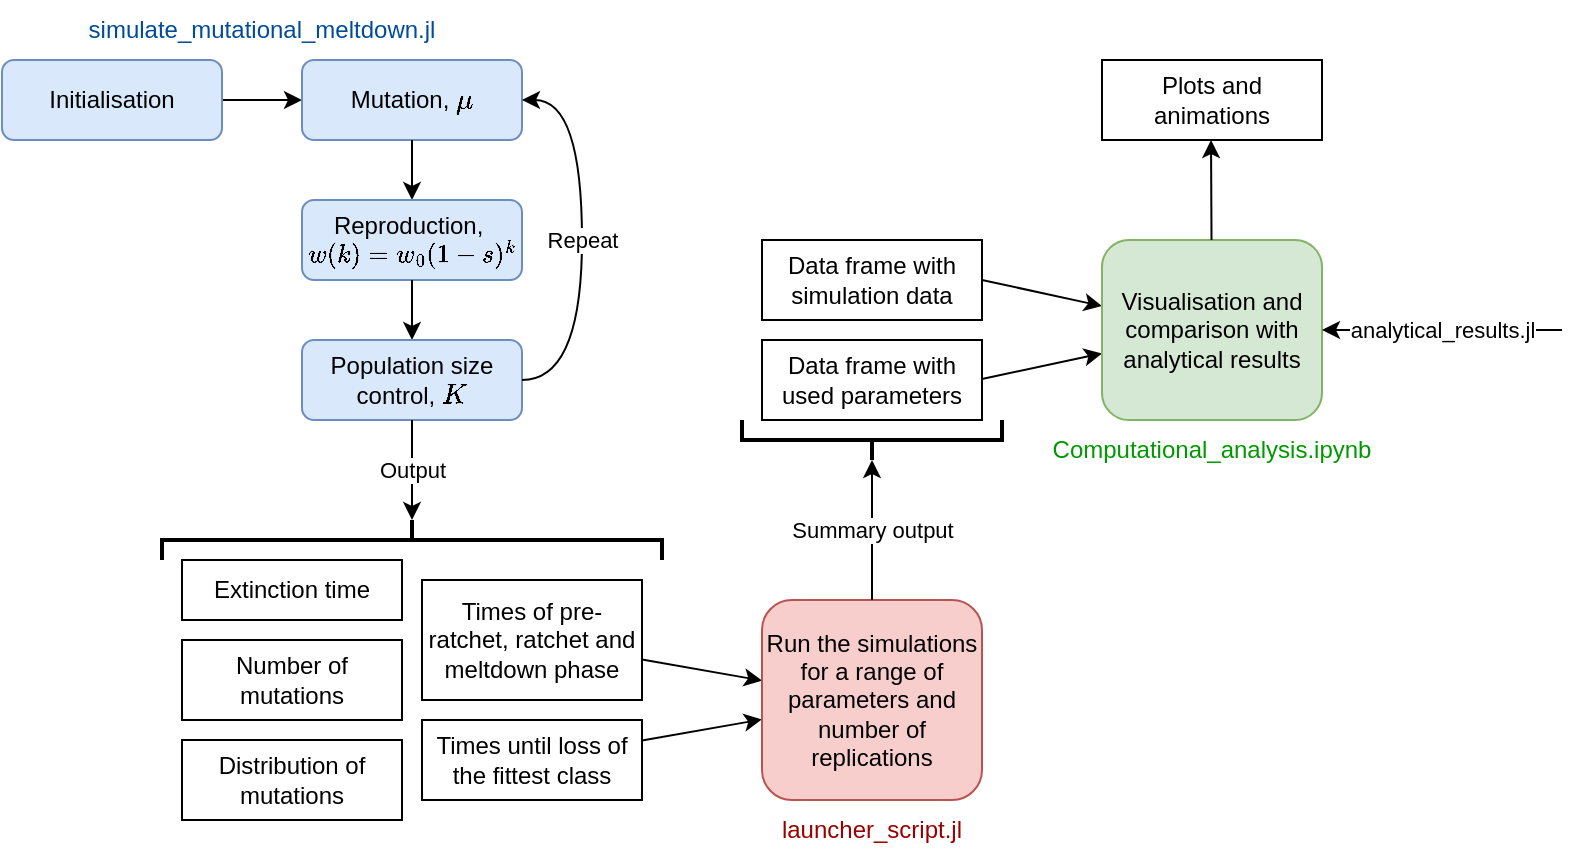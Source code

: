 <mxfile version="18.1.2" type="device"><diagram id="C5RBs43oDa-KdzZeNtuy" name="Page-1"><mxGraphModel dx="1426" dy="835" grid="1" gridSize="10" guides="1" tooltips="1" connect="1" arrows="1" fold="1" page="1" pageScale="1" pageWidth="827" pageHeight="1169" math="1" shadow="0"><root><mxCell id="WIyWlLk6GJQsqaUBKTNV-0"/><mxCell id="WIyWlLk6GJQsqaUBKTNV-1" parent="WIyWlLk6GJQsqaUBKTNV-0"/><mxCell id="GPa3LWOIcoC2SGUldEkZ-6" value="" style="endArrow=classic;html=1;rounded=0;" parent="WIyWlLk6GJQsqaUBKTNV-1" source="GPa3LWOIcoC2SGUldEkZ-45" target="GPa3LWOIcoC2SGUldEkZ-7" edge="1"><mxGeometry width="50" height="50" relative="1" as="geometry"><mxPoint x="228.628" y="9.797" as="sourcePoint"/><mxPoint x="228" y="60" as="targetPoint"/></mxGeometry></mxCell><mxCell id="GPa3LWOIcoC2SGUldEkZ-7" value="Mutation, \( \mu \)" style="rounded=1;whiteSpace=wrap;html=1;fillColor=#dae8fc;strokeColor=#6c8ebf;" parent="WIyWlLk6GJQsqaUBKTNV-1" vertex="1"><mxGeometry x="174" y="50" width="110" height="40" as="geometry"/></mxCell><mxCell id="GPa3LWOIcoC2SGUldEkZ-9" value="" style="endArrow=classic;html=1;rounded=0;" parent="WIyWlLk6GJQsqaUBKTNV-1" source="GPa3LWOIcoC2SGUldEkZ-7" target="GPa3LWOIcoC2SGUldEkZ-10" edge="1"><mxGeometry width="50" height="50" relative="1" as="geometry"><mxPoint x="229.128" y="99.997" as="sourcePoint"/><mxPoint x="228.5" y="150.2" as="targetPoint"/></mxGeometry></mxCell><mxCell id="GPa3LWOIcoC2SGUldEkZ-10" value="Reproduction,&amp;nbsp;&lt;br&gt;&lt;font style=&quot;font-size: 11px;&quot;&gt;\( w(k) = w_0 (1-s)^k \)&lt;/font&gt;" style="rounded=1;whiteSpace=wrap;html=1;fillColor=#dae8fc;strokeColor=#6c8ebf;" parent="WIyWlLk6GJQsqaUBKTNV-1" vertex="1"><mxGeometry x="174" y="120" width="110" height="40" as="geometry"/></mxCell><mxCell id="GPa3LWOIcoC2SGUldEkZ-11" value="" style="endArrow=classic;html=1;rounded=0;" parent="WIyWlLk6GJQsqaUBKTNV-1" source="GPa3LWOIcoC2SGUldEkZ-10" target="GPa3LWOIcoC2SGUldEkZ-12" edge="1"><mxGeometry width="50" height="50" relative="1" as="geometry"><mxPoint x="229.128" y="189.997" as="sourcePoint"/><mxPoint x="228.5" y="240.2" as="targetPoint"/></mxGeometry></mxCell><mxCell id="GPa3LWOIcoC2SGUldEkZ-12" value="Population size control, \( K \)" style="rounded=1;whiteSpace=wrap;html=1;fillColor=#dae8fc;strokeColor=#6c8ebf;" parent="WIyWlLk6GJQsqaUBKTNV-1" vertex="1"><mxGeometry x="174" y="190" width="110" height="40" as="geometry"/></mxCell><mxCell id="GPa3LWOIcoC2SGUldEkZ-15" value="Repeat" style="curved=1;endArrow=classic;html=1;rounded=0;exitX=1;exitY=0.5;exitDx=0;exitDy=0;entryX=1;entryY=0.5;entryDx=0;entryDy=0;" parent="WIyWlLk6GJQsqaUBKTNV-1" source="GPa3LWOIcoC2SGUldEkZ-12" target="GPa3LWOIcoC2SGUldEkZ-7" edge="1"><mxGeometry width="50" height="50" relative="1" as="geometry"><mxPoint x="284" y="260" as="sourcePoint"/><mxPoint x="334" y="210" as="targetPoint"/><Array as="points"><mxPoint x="314" y="210"/><mxPoint x="314" y="70"/></Array></mxGeometry></mxCell><mxCell id="GPa3LWOIcoC2SGUldEkZ-18" value="Times of pre-ratchet, ratchet and meltdown phase" style="rounded=0;whiteSpace=wrap;html=1;" parent="WIyWlLk6GJQsqaUBKTNV-1" vertex="1"><mxGeometry x="234" y="310" width="110" height="60" as="geometry"/></mxCell><mxCell id="GPa3LWOIcoC2SGUldEkZ-19" value="Times until loss of the fittest class" style="rounded=0;whiteSpace=wrap;html=1;" parent="WIyWlLk6GJQsqaUBKTNV-1" vertex="1"><mxGeometry x="234" y="380" width="110" height="40" as="geometry"/></mxCell><mxCell id="GPa3LWOIcoC2SGUldEkZ-20" value="Extinction time" style="rounded=0;whiteSpace=wrap;html=1;" parent="WIyWlLk6GJQsqaUBKTNV-1" vertex="1"><mxGeometry x="114" y="300" width="110" height="30" as="geometry"/></mxCell><mxCell id="GPa3LWOIcoC2SGUldEkZ-21" value="Number of mutations" style="rounded=0;whiteSpace=wrap;html=1;" parent="WIyWlLk6GJQsqaUBKTNV-1" vertex="1"><mxGeometry x="114" y="340" width="110" height="40" as="geometry"/></mxCell><mxCell id="GPa3LWOIcoC2SGUldEkZ-22" value="Distribution of mutations" style="rounded=0;whiteSpace=wrap;html=1;" parent="WIyWlLk6GJQsqaUBKTNV-1" vertex="1"><mxGeometry x="114" y="390" width="110" height="40" as="geometry"/></mxCell><mxCell id="GPa3LWOIcoC2SGUldEkZ-24" value="" style="endArrow=classic;html=1;rounded=0;" parent="WIyWlLk6GJQsqaUBKTNV-1" source="GPa3LWOIcoC2SGUldEkZ-12" target="GPa3LWOIcoC2SGUldEkZ-28" edge="1"><mxGeometry relative="1" as="geometry"><mxPoint x="168.5" y="230" as="sourcePoint"/><mxPoint x="168.5" y="300" as="targetPoint"/></mxGeometry></mxCell><mxCell id="GPa3LWOIcoC2SGUldEkZ-25" value="Output" style="edgeLabel;resizable=0;html=1;align=center;verticalAlign=middle;" parent="GPa3LWOIcoC2SGUldEkZ-24" connectable="0" vertex="1"><mxGeometry relative="1" as="geometry"/></mxCell><mxCell id="GPa3LWOIcoC2SGUldEkZ-28" value="" style="strokeWidth=2;html=1;shape=mxgraph.flowchart.annotation_2;align=left;labelPosition=right;pointerEvents=1;direction=south;" parent="WIyWlLk6GJQsqaUBKTNV-1" vertex="1"><mxGeometry x="104" y="280" width="250" height="20" as="geometry"/></mxCell><mxCell id="GPa3LWOIcoC2SGUldEkZ-29" value="" style="endArrow=classic;html=1;rounded=0;" parent="WIyWlLk6GJQsqaUBKTNV-1" source="GPa3LWOIcoC2SGUldEkZ-18" target="GPa3LWOIcoC2SGUldEkZ-33" edge="1"><mxGeometry relative="1" as="geometry"><mxPoint x="344" y="339.5" as="sourcePoint"/><mxPoint x="444" y="339.5" as="targetPoint"/></mxGeometry></mxCell><mxCell id="GPa3LWOIcoC2SGUldEkZ-31" value="" style="endArrow=classic;html=1;rounded=0;" parent="WIyWlLk6GJQsqaUBKTNV-1" source="GPa3LWOIcoC2SGUldEkZ-19" target="GPa3LWOIcoC2SGUldEkZ-33" edge="1"><mxGeometry relative="1" as="geometry"><mxPoint x="344" y="399.823" as="sourcePoint"/><mxPoint x="444" y="399.5" as="targetPoint"/></mxGeometry></mxCell><mxCell id="GPa3LWOIcoC2SGUldEkZ-33" value="Run the simulations for a range of parameters and number of replications" style="rounded=1;whiteSpace=wrap;html=1;fillColor=#f8cecc;strokeColor=#b85450;" parent="WIyWlLk6GJQsqaUBKTNV-1" vertex="1"><mxGeometry x="404" y="320" width="110" height="100" as="geometry"/></mxCell><mxCell id="GPa3LWOIcoC2SGUldEkZ-36" value="Data frame with simulation data" style="rounded=0;whiteSpace=wrap;html=1;" parent="WIyWlLk6GJQsqaUBKTNV-1" vertex="1"><mxGeometry x="404" y="140" width="110" height="40" as="geometry"/></mxCell><mxCell id="GPa3LWOIcoC2SGUldEkZ-37" value="Data frame with used parameters" style="rounded=0;whiteSpace=wrap;html=1;" parent="WIyWlLk6GJQsqaUBKTNV-1" vertex="1"><mxGeometry x="404" y="190" width="110" height="40" as="geometry"/></mxCell><mxCell id="GPa3LWOIcoC2SGUldEkZ-38" value="" style="strokeWidth=2;html=1;shape=mxgraph.flowchart.annotation_2;align=left;labelPosition=right;pointerEvents=1;direction=north;" parent="WIyWlLk6GJQsqaUBKTNV-1" vertex="1"><mxGeometry x="394" y="230" width="130" height="20" as="geometry"/></mxCell><mxCell id="GPa3LWOIcoC2SGUldEkZ-40" value="" style="endArrow=classic;html=1;rounded=0;" parent="WIyWlLk6GJQsqaUBKTNV-1" target="GPa3LWOIcoC2SGUldEkZ-44" edge="1"><mxGeometry width="50" height="50" relative="1" as="geometry"><mxPoint x="514" y="160" as="sourcePoint"/><mxPoint x="574" y="160" as="targetPoint"/></mxGeometry></mxCell><mxCell id="GPa3LWOIcoC2SGUldEkZ-41" value="" style="endArrow=classic;html=1;rounded=0;" parent="WIyWlLk6GJQsqaUBKTNV-1" target="GPa3LWOIcoC2SGUldEkZ-44" edge="1"><mxGeometry width="50" height="50" relative="1" as="geometry"><mxPoint x="514" y="209.5" as="sourcePoint"/><mxPoint x="574" y="209.5" as="targetPoint"/></mxGeometry></mxCell><mxCell id="GPa3LWOIcoC2SGUldEkZ-44" value="Visualisation and comparison with analytical results" style="rounded=1;whiteSpace=wrap;html=1;fillColor=#d5e8d4;strokeColor=#82b366;" parent="WIyWlLk6GJQsqaUBKTNV-1" vertex="1"><mxGeometry x="574" y="140" width="110" height="90" as="geometry"/></mxCell><mxCell id="GPa3LWOIcoC2SGUldEkZ-45" value="Initialisation" style="rounded=1;whiteSpace=wrap;html=1;fillColor=#dae8fc;strokeColor=#6c8ebf;" parent="WIyWlLk6GJQsqaUBKTNV-1" vertex="1"><mxGeometry x="24" y="50" width="110" height="40" as="geometry"/></mxCell><mxCell id="GPa3LWOIcoC2SGUldEkZ-46" value="analytical_results.jl" style="endArrow=classic;html=1;rounded=0;entryX=1;entryY=0.5;entryDx=0;entryDy=0;" parent="WIyWlLk6GJQsqaUBKTNV-1" target="GPa3LWOIcoC2SGUldEkZ-44" edge="1"><mxGeometry width="50" height="50" relative="1" as="geometry"><mxPoint x="804" y="185" as="sourcePoint"/><mxPoint x="644" y="250" as="targetPoint"/></mxGeometry></mxCell><mxCell id="GPa3LWOIcoC2SGUldEkZ-47" value="" style="endArrow=classic;html=1;rounded=0;" parent="WIyWlLk6GJQsqaUBKTNV-1" source="GPa3LWOIcoC2SGUldEkZ-44" edge="1"><mxGeometry relative="1" as="geometry"><mxPoint x="628.5" y="140" as="sourcePoint"/><mxPoint x="628.5" y="90" as="targetPoint"/></mxGeometry></mxCell><mxCell id="GPa3LWOIcoC2SGUldEkZ-49" value="Plots and animations" style="rounded=0;whiteSpace=wrap;html=1;" parent="WIyWlLk6GJQsqaUBKTNV-1" vertex="1"><mxGeometry x="574" y="50" width="110" height="40" as="geometry"/></mxCell><mxCell id="GPa3LWOIcoC2SGUldEkZ-50" value="simulate_mutational_meltdown.jl" style="text;html=1;strokeColor=none;fillColor=none;align=center;verticalAlign=middle;whiteSpace=wrap;rounded=0;fontColor=#004C99;" parent="WIyWlLk6GJQsqaUBKTNV-1" vertex="1"><mxGeometry x="54" y="20" width="200" height="30" as="geometry"/></mxCell><mxCell id="GPa3LWOIcoC2SGUldEkZ-52" value="&lt;font color=&quot;#990000&quot;&gt;launcher_script.jl&lt;/font&gt;" style="text;html=1;strokeColor=none;fillColor=none;align=center;verticalAlign=middle;whiteSpace=wrap;rounded=0;fontColor=#004C99;" parent="WIyWlLk6GJQsqaUBKTNV-1" vertex="1"><mxGeometry x="359" y="420" width="200" height="30" as="geometry"/></mxCell><mxCell id="GPa3LWOIcoC2SGUldEkZ-53" value="&lt;font color=&quot;#009900&quot;&gt;Computational_analysis.ipynb&lt;/font&gt;" style="text;html=1;strokeColor=none;fillColor=none;align=center;verticalAlign=middle;whiteSpace=wrap;rounded=0;fontColor=#004C99;rotation=0;" parent="WIyWlLk6GJQsqaUBKTNV-1" vertex="1"><mxGeometry x="529" y="230" width="200" height="30" as="geometry"/></mxCell><mxCell id="K4Wd-FpIctX8wbi-Lmwq-1" value="" style="endArrow=classic;html=1;rounded=0;" parent="WIyWlLk6GJQsqaUBKTNV-1" source="GPa3LWOIcoC2SGUldEkZ-33" edge="1"><mxGeometry relative="1" as="geometry"><mxPoint x="458.5" y="320" as="sourcePoint"/><mxPoint x="459" y="250" as="targetPoint"/></mxGeometry></mxCell><mxCell id="K4Wd-FpIctX8wbi-Lmwq-2" value="Summary output" style="edgeLabel;resizable=0;html=1;align=center;verticalAlign=middle;" parent="K4Wd-FpIctX8wbi-Lmwq-1" connectable="0" vertex="1"><mxGeometry relative="1" as="geometry"/></mxCell></root></mxGraphModel></diagram></mxfile>